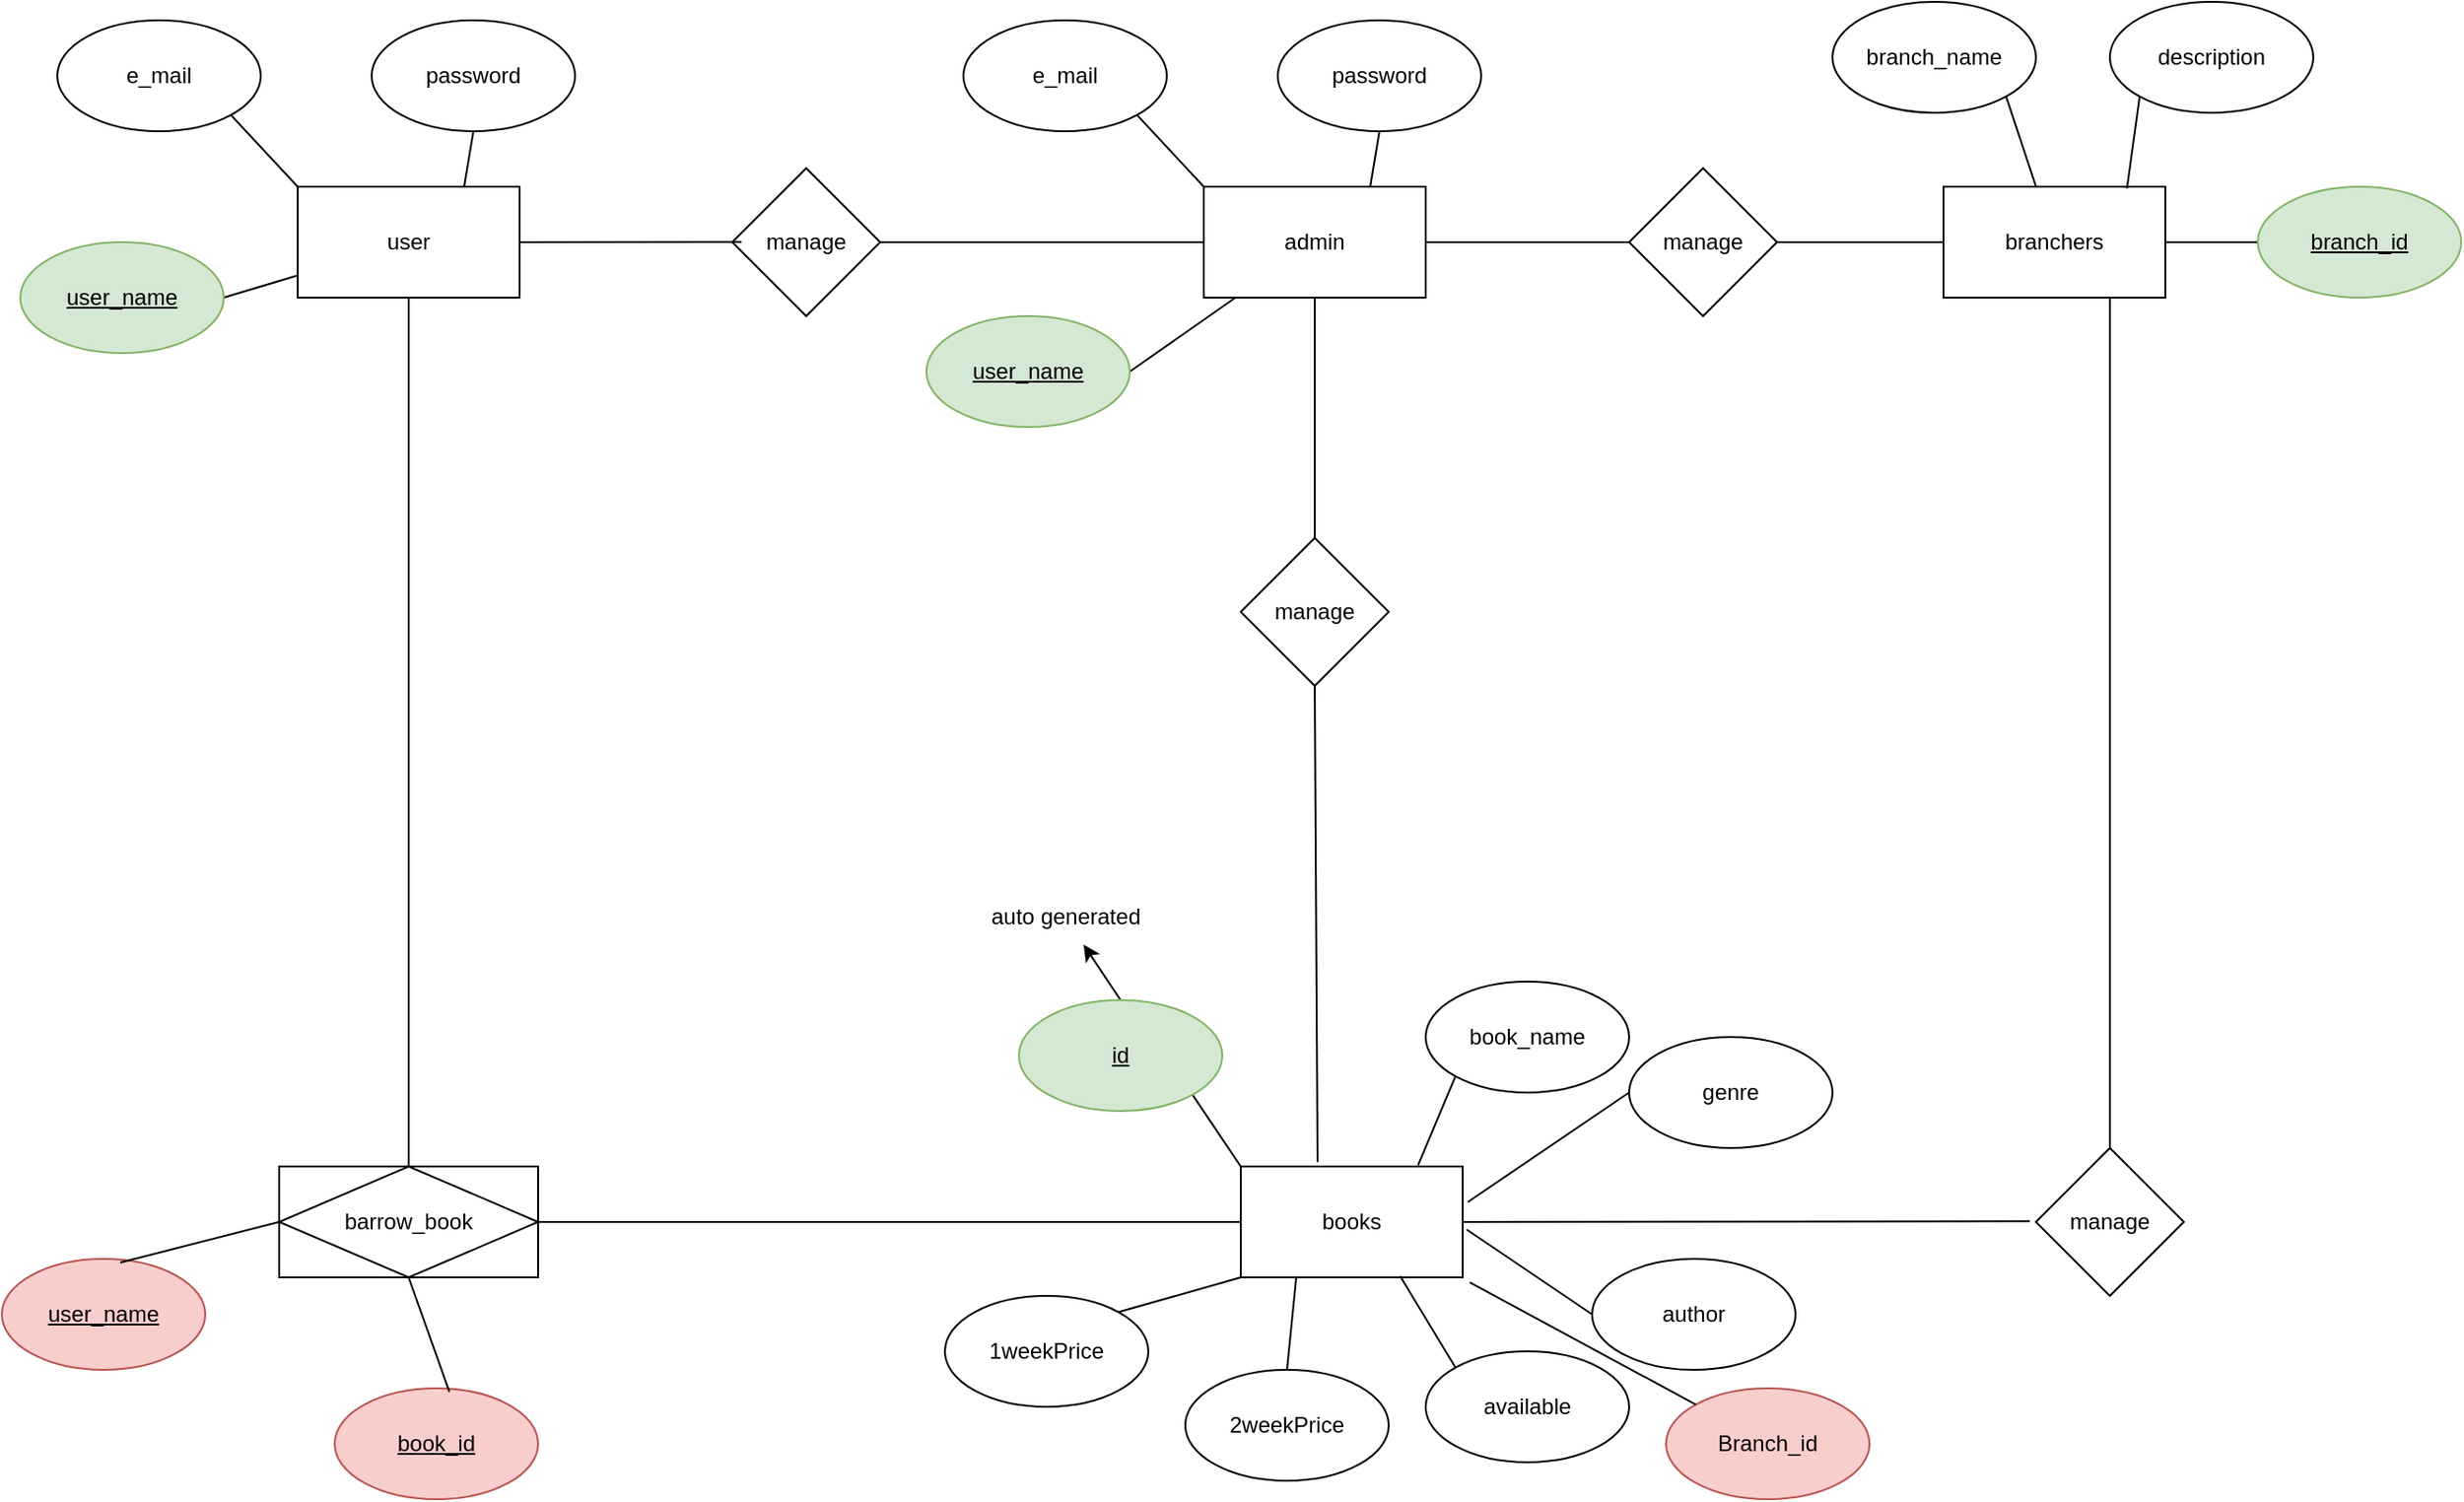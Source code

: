 <mxfile version="24.0.4" type="device">
  <diagram id="R2lEEEUBdFMjLlhIrx00" name="Page-1">
    <mxGraphModel dx="2284" dy="737" grid="1" gridSize="10" guides="1" tooltips="1" connect="1" arrows="1" fold="1" page="1" pageScale="1" pageWidth="850" pageHeight="1100" math="0" shadow="0" extFonts="Permanent Marker^https://fonts.googleapis.com/css?family=Permanent+Marker">
      <root>
        <mxCell id="0" />
        <mxCell id="1" parent="0" />
        <mxCell id="TBh5C9E5AWjTKyblvEY2-1" value="user" style="rounded=0;whiteSpace=wrap;html=1;" vertex="1" parent="1">
          <mxGeometry x="150" y="120" width="120" height="60" as="geometry" />
        </mxCell>
        <mxCell id="TBh5C9E5AWjTKyblvEY2-8" style="edgeStyle=none;rounded=0;orthogonalLoop=1;jettySize=auto;html=1;exitX=1;exitY=0.5;exitDx=0;exitDy=0;endArrow=none;endFill=0;" edge="1" parent="1" source="TBh5C9E5AWjTKyblvEY2-2" target="TBh5C9E5AWjTKyblvEY2-1">
          <mxGeometry relative="1" as="geometry" />
        </mxCell>
        <mxCell id="TBh5C9E5AWjTKyblvEY2-2" value="&lt;u&gt;user_name&lt;/u&gt;" style="ellipse;whiteSpace=wrap;html=1;fillColor=#d5e8d4;strokeColor=#82b366;" vertex="1" parent="1">
          <mxGeometry y="150" width="110" height="60" as="geometry" />
        </mxCell>
        <mxCell id="TBh5C9E5AWjTKyblvEY2-9" style="edgeStyle=none;rounded=0;orthogonalLoop=1;jettySize=auto;html=1;exitX=0.5;exitY=1;exitDx=0;exitDy=0;entryX=0.75;entryY=0;entryDx=0;entryDy=0;endArrow=none;endFill=0;" edge="1" parent="1" source="TBh5C9E5AWjTKyblvEY2-4" target="TBh5C9E5AWjTKyblvEY2-1">
          <mxGeometry relative="1" as="geometry" />
        </mxCell>
        <mxCell id="TBh5C9E5AWjTKyblvEY2-4" value="password" style="ellipse;whiteSpace=wrap;html=1;" vertex="1" parent="1">
          <mxGeometry x="190" y="30" width="110" height="60" as="geometry" />
        </mxCell>
        <mxCell id="TBh5C9E5AWjTKyblvEY2-7" style="edgeStyle=none;rounded=0;orthogonalLoop=1;jettySize=auto;html=1;exitX=1;exitY=1;exitDx=0;exitDy=0;entryX=0;entryY=0;entryDx=0;entryDy=0;endArrow=none;endFill=0;" edge="1" parent="1" source="TBh5C9E5AWjTKyblvEY2-5" target="TBh5C9E5AWjTKyblvEY2-1">
          <mxGeometry relative="1" as="geometry" />
        </mxCell>
        <mxCell id="TBh5C9E5AWjTKyblvEY2-5" value="e_mail" style="ellipse;whiteSpace=wrap;html=1;" vertex="1" parent="1">
          <mxGeometry x="20" y="30" width="110" height="60" as="geometry" />
        </mxCell>
        <mxCell id="TBh5C9E5AWjTKyblvEY2-48" style="edgeStyle=none;rounded=0;orthogonalLoop=1;jettySize=auto;html=1;exitX=0.5;exitY=1;exitDx=0;exitDy=0;endArrow=none;endFill=0;" edge="1" parent="1" source="TBh5C9E5AWjTKyblvEY2-14" target="TBh5C9E5AWjTKyblvEY2-47">
          <mxGeometry relative="1" as="geometry" />
        </mxCell>
        <mxCell id="TBh5C9E5AWjTKyblvEY2-54" style="edgeStyle=none;rounded=0;orthogonalLoop=1;jettySize=auto;html=1;exitX=1;exitY=0.5;exitDx=0;exitDy=0;entryX=0;entryY=0.5;entryDx=0;entryDy=0;endArrow=none;endFill=0;" edge="1" parent="1" source="TBh5C9E5AWjTKyblvEY2-14" target="TBh5C9E5AWjTKyblvEY2-53">
          <mxGeometry relative="1" as="geometry" />
        </mxCell>
        <mxCell id="TBh5C9E5AWjTKyblvEY2-14" value="admin" style="rounded=0;whiteSpace=wrap;html=1;" vertex="1" parent="1">
          <mxGeometry x="640" y="120" width="120" height="60" as="geometry" />
        </mxCell>
        <mxCell id="TBh5C9E5AWjTKyblvEY2-15" style="edgeStyle=none;rounded=0;orthogonalLoop=1;jettySize=auto;html=1;exitX=1;exitY=0.5;exitDx=0;exitDy=0;endArrow=none;endFill=0;" edge="1" parent="1" source="TBh5C9E5AWjTKyblvEY2-16" target="TBh5C9E5AWjTKyblvEY2-14">
          <mxGeometry relative="1" as="geometry" />
        </mxCell>
        <mxCell id="TBh5C9E5AWjTKyblvEY2-16" value="&lt;u&gt;user_name&lt;/u&gt;" style="ellipse;whiteSpace=wrap;html=1;fillColor=#d5e8d4;strokeColor=#82b366;" vertex="1" parent="1">
          <mxGeometry x="490" y="190" width="110" height="60" as="geometry" />
        </mxCell>
        <mxCell id="TBh5C9E5AWjTKyblvEY2-17" style="edgeStyle=none;rounded=0;orthogonalLoop=1;jettySize=auto;html=1;exitX=0.5;exitY=1;exitDx=0;exitDy=0;entryX=0.75;entryY=0;entryDx=0;entryDy=0;endArrow=none;endFill=0;" edge="1" parent="1" source="TBh5C9E5AWjTKyblvEY2-18" target="TBh5C9E5AWjTKyblvEY2-14">
          <mxGeometry relative="1" as="geometry" />
        </mxCell>
        <mxCell id="TBh5C9E5AWjTKyblvEY2-18" value="password" style="ellipse;whiteSpace=wrap;html=1;" vertex="1" parent="1">
          <mxGeometry x="680" y="30" width="110" height="60" as="geometry" />
        </mxCell>
        <mxCell id="TBh5C9E5AWjTKyblvEY2-19" style="edgeStyle=none;rounded=0;orthogonalLoop=1;jettySize=auto;html=1;exitX=1;exitY=1;exitDx=0;exitDy=0;entryX=0;entryY=0;entryDx=0;entryDy=0;endArrow=none;endFill=0;" edge="1" parent="1" source="TBh5C9E5AWjTKyblvEY2-20" target="TBh5C9E5AWjTKyblvEY2-14">
          <mxGeometry relative="1" as="geometry" />
        </mxCell>
        <mxCell id="TBh5C9E5AWjTKyblvEY2-20" value="e_mail" style="ellipse;whiteSpace=wrap;html=1;" vertex="1" parent="1">
          <mxGeometry x="510" y="30" width="110" height="60" as="geometry" />
        </mxCell>
        <mxCell id="TBh5C9E5AWjTKyblvEY2-27" style="edgeStyle=none;rounded=0;orthogonalLoop=1;jettySize=auto;html=1;entryX=0;entryY=0.5;entryDx=0;entryDy=0;endArrow=none;endFill=0;" edge="1" parent="1" source="TBh5C9E5AWjTKyblvEY2-21" target="TBh5C9E5AWjTKyblvEY2-24">
          <mxGeometry relative="1" as="geometry" />
        </mxCell>
        <mxCell id="TBh5C9E5AWjTKyblvEY2-51" style="edgeStyle=none;rounded=0;orthogonalLoop=1;jettySize=auto;html=1;exitX=0.75;exitY=1;exitDx=0;exitDy=0;endArrow=none;endFill=0;" edge="1" parent="1" source="TBh5C9E5AWjTKyblvEY2-21" target="TBh5C9E5AWjTKyblvEY2-50">
          <mxGeometry relative="1" as="geometry" />
        </mxCell>
        <mxCell id="TBh5C9E5AWjTKyblvEY2-21" value="branchers" style="rounded=0;whiteSpace=wrap;html=1;" vertex="1" parent="1">
          <mxGeometry x="1040" y="120" width="120" height="60" as="geometry" />
        </mxCell>
        <mxCell id="TBh5C9E5AWjTKyblvEY2-25" style="edgeStyle=none;rounded=0;orthogonalLoop=1;jettySize=auto;html=1;exitX=1;exitY=1;exitDx=0;exitDy=0;endArrow=none;endFill=0;" edge="1" parent="1" source="TBh5C9E5AWjTKyblvEY2-22" target="TBh5C9E5AWjTKyblvEY2-21">
          <mxGeometry relative="1" as="geometry" />
        </mxCell>
        <mxCell id="TBh5C9E5AWjTKyblvEY2-22" value="branch_name" style="ellipse;whiteSpace=wrap;html=1;" vertex="1" parent="1">
          <mxGeometry x="980" y="20" width="110" height="60" as="geometry" />
        </mxCell>
        <mxCell id="TBh5C9E5AWjTKyblvEY2-23" value="description" style="ellipse;whiteSpace=wrap;html=1;" vertex="1" parent="1">
          <mxGeometry x="1130" y="20" width="110" height="60" as="geometry" />
        </mxCell>
        <mxCell id="TBh5C9E5AWjTKyblvEY2-24" value="&lt;u&gt;branch_id&lt;/u&gt;" style="ellipse;whiteSpace=wrap;html=1;fillColor=#d5e8d4;strokeColor=#82b366;" vertex="1" parent="1">
          <mxGeometry x="1210" y="120" width="110" height="60" as="geometry" />
        </mxCell>
        <mxCell id="TBh5C9E5AWjTKyblvEY2-26" style="edgeStyle=none;rounded=0;orthogonalLoop=1;jettySize=auto;html=1;exitX=0;exitY=1;exitDx=0;exitDy=0;entryX=0.827;entryY=0.016;entryDx=0;entryDy=0;entryPerimeter=0;endArrow=none;endFill=0;" edge="1" parent="1" source="TBh5C9E5AWjTKyblvEY2-23" target="TBh5C9E5AWjTKyblvEY2-21">
          <mxGeometry relative="1" as="geometry" />
        </mxCell>
        <mxCell id="TBh5C9E5AWjTKyblvEY2-28" value="books" style="rounded=0;whiteSpace=wrap;html=1;" vertex="1" parent="1">
          <mxGeometry x="660" y="650" width="120" height="60" as="geometry" />
        </mxCell>
        <mxCell id="TBh5C9E5AWjTKyblvEY2-37" style="edgeStyle=none;rounded=0;orthogonalLoop=1;jettySize=auto;html=1;exitX=0.5;exitY=0;exitDx=0;exitDy=0;" edge="1" parent="1" source="TBh5C9E5AWjTKyblvEY2-29" target="TBh5C9E5AWjTKyblvEY2-36">
          <mxGeometry relative="1" as="geometry" />
        </mxCell>
        <mxCell id="TBh5C9E5AWjTKyblvEY2-39" style="edgeStyle=none;rounded=0;orthogonalLoop=1;jettySize=auto;html=1;exitX=1;exitY=1;exitDx=0;exitDy=0;entryX=0;entryY=0;entryDx=0;entryDy=0;fillColor=#f8cecc;strokeColor=#000000;endArrow=none;endFill=0;" edge="1" parent="1" source="TBh5C9E5AWjTKyblvEY2-29" target="TBh5C9E5AWjTKyblvEY2-28">
          <mxGeometry relative="1" as="geometry" />
        </mxCell>
        <mxCell id="TBh5C9E5AWjTKyblvEY2-29" value="&lt;u&gt;id&lt;/u&gt;" style="ellipse;whiteSpace=wrap;html=1;fillColor=#d5e8d4;strokeColor=#82b366;" vertex="1" parent="1">
          <mxGeometry x="540" y="560" width="110" height="60" as="geometry" />
        </mxCell>
        <mxCell id="TBh5C9E5AWjTKyblvEY2-30" value="book_name" style="ellipse;whiteSpace=wrap;html=1;" vertex="1" parent="1">
          <mxGeometry x="760" y="550" width="110" height="60" as="geometry" />
        </mxCell>
        <mxCell id="TBh5C9E5AWjTKyblvEY2-31" value="author" style="ellipse;whiteSpace=wrap;html=1;" vertex="1" parent="1">
          <mxGeometry x="850" y="700" width="110" height="60" as="geometry" />
        </mxCell>
        <mxCell id="TBh5C9E5AWjTKyblvEY2-32" value="genre" style="ellipse;whiteSpace=wrap;html=1;" vertex="1" parent="1">
          <mxGeometry x="870" y="580" width="110" height="60" as="geometry" />
        </mxCell>
        <mxCell id="TBh5C9E5AWjTKyblvEY2-33" value="available" style="ellipse;whiteSpace=wrap;html=1;" vertex="1" parent="1">
          <mxGeometry x="760" y="750" width="110" height="60" as="geometry" />
        </mxCell>
        <mxCell id="TBh5C9E5AWjTKyblvEY2-45" style="edgeStyle=none;rounded=0;orthogonalLoop=1;jettySize=auto;html=1;exitX=0.5;exitY=0;exitDx=0;exitDy=0;entryX=0.25;entryY=1;entryDx=0;entryDy=0;endArrow=none;endFill=0;" edge="1" parent="1" source="TBh5C9E5AWjTKyblvEY2-34" target="TBh5C9E5AWjTKyblvEY2-28">
          <mxGeometry relative="1" as="geometry" />
        </mxCell>
        <mxCell id="TBh5C9E5AWjTKyblvEY2-34" value="2weekPrice" style="ellipse;whiteSpace=wrap;html=1;" vertex="1" parent="1">
          <mxGeometry x="630" y="760" width="110" height="60" as="geometry" />
        </mxCell>
        <mxCell id="TBh5C9E5AWjTKyblvEY2-46" style="edgeStyle=none;rounded=0;orthogonalLoop=1;jettySize=auto;html=1;exitX=1;exitY=0;exitDx=0;exitDy=0;entryX=0;entryY=1;entryDx=0;entryDy=0;endArrow=none;endFill=0;" edge="1" parent="1" source="TBh5C9E5AWjTKyblvEY2-35" target="TBh5C9E5AWjTKyblvEY2-28">
          <mxGeometry relative="1" as="geometry" />
        </mxCell>
        <mxCell id="TBh5C9E5AWjTKyblvEY2-35" value="1weekPrice" style="ellipse;whiteSpace=wrap;html=1;" vertex="1" parent="1">
          <mxGeometry x="500" y="720" width="110" height="60" as="geometry" />
        </mxCell>
        <mxCell id="TBh5C9E5AWjTKyblvEY2-36" value="auto generated" style="text;html=1;align=center;verticalAlign=middle;resizable=0;points=[];autosize=1;strokeColor=none;fillColor=none;" vertex="1" parent="1">
          <mxGeometry x="515" y="500" width="100" height="30" as="geometry" />
        </mxCell>
        <mxCell id="TBh5C9E5AWjTKyblvEY2-38" value="Branch_id" style="ellipse;whiteSpace=wrap;html=1;fillColor=#f8cecc;strokeColor=#b85450;" vertex="1" parent="1">
          <mxGeometry x="890" y="770" width="110" height="60" as="geometry" />
        </mxCell>
        <mxCell id="TBh5C9E5AWjTKyblvEY2-40" style="edgeStyle=none;rounded=0;orthogonalLoop=1;jettySize=auto;html=1;exitX=0;exitY=1;exitDx=0;exitDy=0;entryX=0.799;entryY=-0.012;entryDx=0;entryDy=0;entryPerimeter=0;endArrow=none;endFill=0;" edge="1" parent="1" source="TBh5C9E5AWjTKyblvEY2-30" target="TBh5C9E5AWjTKyblvEY2-28">
          <mxGeometry relative="1" as="geometry" />
        </mxCell>
        <mxCell id="TBh5C9E5AWjTKyblvEY2-41" style="edgeStyle=none;rounded=0;orthogonalLoop=1;jettySize=auto;html=1;exitX=0;exitY=0.5;exitDx=0;exitDy=0;entryX=1.023;entryY=0.321;entryDx=0;entryDy=0;entryPerimeter=0;endArrow=none;endFill=0;" edge="1" parent="1" source="TBh5C9E5AWjTKyblvEY2-32" target="TBh5C9E5AWjTKyblvEY2-28">
          <mxGeometry relative="1" as="geometry" />
        </mxCell>
        <mxCell id="TBh5C9E5AWjTKyblvEY2-42" style="edgeStyle=none;rounded=0;orthogonalLoop=1;jettySize=auto;html=1;exitX=0;exitY=0.5;exitDx=0;exitDy=0;entryX=1.018;entryY=0.569;entryDx=0;entryDy=0;entryPerimeter=0;endArrow=none;endFill=0;" edge="1" parent="1" source="TBh5C9E5AWjTKyblvEY2-31" target="TBh5C9E5AWjTKyblvEY2-28">
          <mxGeometry relative="1" as="geometry" />
        </mxCell>
        <mxCell id="TBh5C9E5AWjTKyblvEY2-43" style="edgeStyle=none;rounded=0;orthogonalLoop=1;jettySize=auto;html=1;exitX=0;exitY=0;exitDx=0;exitDy=0;entryX=1.032;entryY=1.045;entryDx=0;entryDy=0;entryPerimeter=0;endArrow=none;endFill=0;" edge="1" parent="1" source="TBh5C9E5AWjTKyblvEY2-38" target="TBh5C9E5AWjTKyblvEY2-28">
          <mxGeometry relative="1" as="geometry" />
        </mxCell>
        <mxCell id="TBh5C9E5AWjTKyblvEY2-44" style="edgeStyle=none;rounded=0;orthogonalLoop=1;jettySize=auto;html=1;exitX=0;exitY=0;exitDx=0;exitDy=0;entryX=0.718;entryY=0.988;entryDx=0;entryDy=0;entryPerimeter=0;endArrow=none;endFill=0;" edge="1" parent="1" source="TBh5C9E5AWjTKyblvEY2-33" target="TBh5C9E5AWjTKyblvEY2-28">
          <mxGeometry relative="1" as="geometry" />
        </mxCell>
        <mxCell id="TBh5C9E5AWjTKyblvEY2-47" value="manage" style="rhombus;whiteSpace=wrap;html=1;" vertex="1" parent="1">
          <mxGeometry x="660" y="310" width="80" height="80" as="geometry" />
        </mxCell>
        <mxCell id="TBh5C9E5AWjTKyblvEY2-49" style="edgeStyle=none;rounded=0;orthogonalLoop=1;jettySize=auto;html=1;exitX=0.5;exitY=1;exitDx=0;exitDy=0;entryX=0.346;entryY=-0.04;entryDx=0;entryDy=0;entryPerimeter=0;endArrow=none;endFill=0;" edge="1" parent="1" source="TBh5C9E5AWjTKyblvEY2-47" target="TBh5C9E5AWjTKyblvEY2-28">
          <mxGeometry relative="1" as="geometry" />
        </mxCell>
        <mxCell id="TBh5C9E5AWjTKyblvEY2-50" value="manage" style="rhombus;whiteSpace=wrap;html=1;" vertex="1" parent="1">
          <mxGeometry x="1090" y="640" width="80" height="80" as="geometry" />
        </mxCell>
        <mxCell id="TBh5C9E5AWjTKyblvEY2-52" style="edgeStyle=none;rounded=0;orthogonalLoop=1;jettySize=auto;html=1;exitX=1;exitY=0.5;exitDx=0;exitDy=0;entryX=-0.041;entryY=0.495;entryDx=0;entryDy=0;entryPerimeter=0;endArrow=none;endFill=0;" edge="1" parent="1" source="TBh5C9E5AWjTKyblvEY2-28" target="TBh5C9E5AWjTKyblvEY2-50">
          <mxGeometry relative="1" as="geometry" />
        </mxCell>
        <mxCell id="TBh5C9E5AWjTKyblvEY2-55" style="edgeStyle=none;rounded=0;orthogonalLoop=1;jettySize=auto;html=1;exitX=1;exitY=0.5;exitDx=0;exitDy=0;endArrow=none;endFill=0;" edge="1" parent="1" source="TBh5C9E5AWjTKyblvEY2-53" target="TBh5C9E5AWjTKyblvEY2-21">
          <mxGeometry relative="1" as="geometry" />
        </mxCell>
        <mxCell id="TBh5C9E5AWjTKyblvEY2-53" value="manage" style="rhombus;whiteSpace=wrap;html=1;" vertex="1" parent="1">
          <mxGeometry x="870" y="110" width="80" height="80" as="geometry" />
        </mxCell>
        <mxCell id="TBh5C9E5AWjTKyblvEY2-58" style="edgeStyle=none;rounded=0;orthogonalLoop=1;jettySize=auto;html=1;exitX=1;exitY=0.5;exitDx=0;exitDy=0;endArrow=none;endFill=0;" edge="1" parent="1" source="TBh5C9E5AWjTKyblvEY2-56" target="TBh5C9E5AWjTKyblvEY2-14">
          <mxGeometry relative="1" as="geometry" />
        </mxCell>
        <mxCell id="TBh5C9E5AWjTKyblvEY2-56" value="manage" style="rhombus;whiteSpace=wrap;html=1;" vertex="1" parent="1">
          <mxGeometry x="385" y="110" width="80" height="80" as="geometry" />
        </mxCell>
        <mxCell id="TBh5C9E5AWjTKyblvEY2-57" style="edgeStyle=none;rounded=0;orthogonalLoop=1;jettySize=auto;html=1;exitX=1;exitY=0.5;exitDx=0;exitDy=0;entryX=0.063;entryY=0.498;entryDx=0;entryDy=0;entryPerimeter=0;endArrow=none;endFill=0;" edge="1" parent="1" source="TBh5C9E5AWjTKyblvEY2-1" target="TBh5C9E5AWjTKyblvEY2-56">
          <mxGeometry relative="1" as="geometry" />
        </mxCell>
        <mxCell id="TBh5C9E5AWjTKyblvEY2-61" style="edgeStyle=none;rounded=0;orthogonalLoop=1;jettySize=auto;html=1;exitX=0.5;exitY=1;exitDx=0;exitDy=0;entryX=0.5;entryY=0;entryDx=0;entryDy=0;endArrow=none;endFill=0;" edge="1" parent="1" source="TBh5C9E5AWjTKyblvEY2-1" target="TBh5C9E5AWjTKyblvEY2-63">
          <mxGeometry relative="1" as="geometry">
            <mxPoint x="211.84" y="324.4" as="targetPoint" />
          </mxGeometry>
        </mxCell>
        <mxCell id="TBh5C9E5AWjTKyblvEY2-64" style="edgeStyle=none;rounded=0;orthogonalLoop=1;jettySize=auto;html=1;exitX=1;exitY=0.5;exitDx=0;exitDy=0;endArrow=none;endFill=0;" edge="1" parent="1" source="TBh5C9E5AWjTKyblvEY2-63" target="TBh5C9E5AWjTKyblvEY2-28">
          <mxGeometry relative="1" as="geometry" />
        </mxCell>
        <mxCell id="TBh5C9E5AWjTKyblvEY2-63" value="barrow_book" style="shape=associativeEntity;whiteSpace=wrap;html=1;align=center;" vertex="1" parent="1">
          <mxGeometry x="140" y="650" width="140" height="60" as="geometry" />
        </mxCell>
        <mxCell id="TBh5C9E5AWjTKyblvEY2-65" value="&lt;u&gt;book_id&lt;/u&gt;" style="ellipse;whiteSpace=wrap;html=1;fillColor=#f8cecc;strokeColor=#b85450;" vertex="1" parent="1">
          <mxGeometry x="170" y="770" width="110" height="60" as="geometry" />
        </mxCell>
        <mxCell id="TBh5C9E5AWjTKyblvEY2-66" value="&lt;u&gt;user_name&lt;/u&gt;" style="ellipse;whiteSpace=wrap;html=1;fillColor=#f8cecc;strokeColor=#b85450;" vertex="1" parent="1">
          <mxGeometry x="-10" y="700" width="110" height="60" as="geometry" />
        </mxCell>
        <mxCell id="TBh5C9E5AWjTKyblvEY2-67" style="edgeStyle=none;rounded=0;orthogonalLoop=1;jettySize=auto;html=1;exitX=0;exitY=0.5;exitDx=0;exitDy=0;entryX=0.582;entryY=0.033;entryDx=0;entryDy=0;entryPerimeter=0;endArrow=none;endFill=0;" edge="1" parent="1" source="TBh5C9E5AWjTKyblvEY2-63" target="TBh5C9E5AWjTKyblvEY2-66">
          <mxGeometry relative="1" as="geometry" />
        </mxCell>
        <mxCell id="TBh5C9E5AWjTKyblvEY2-68" style="edgeStyle=none;rounded=0;orthogonalLoop=1;jettySize=auto;html=1;exitX=0.5;exitY=1;exitDx=0;exitDy=0;entryX=0.564;entryY=0.033;entryDx=0;entryDy=0;entryPerimeter=0;endArrow=none;endFill=0;" edge="1" parent="1" source="TBh5C9E5AWjTKyblvEY2-63" target="TBh5C9E5AWjTKyblvEY2-65">
          <mxGeometry relative="1" as="geometry" />
        </mxCell>
      </root>
    </mxGraphModel>
  </diagram>
</mxfile>

